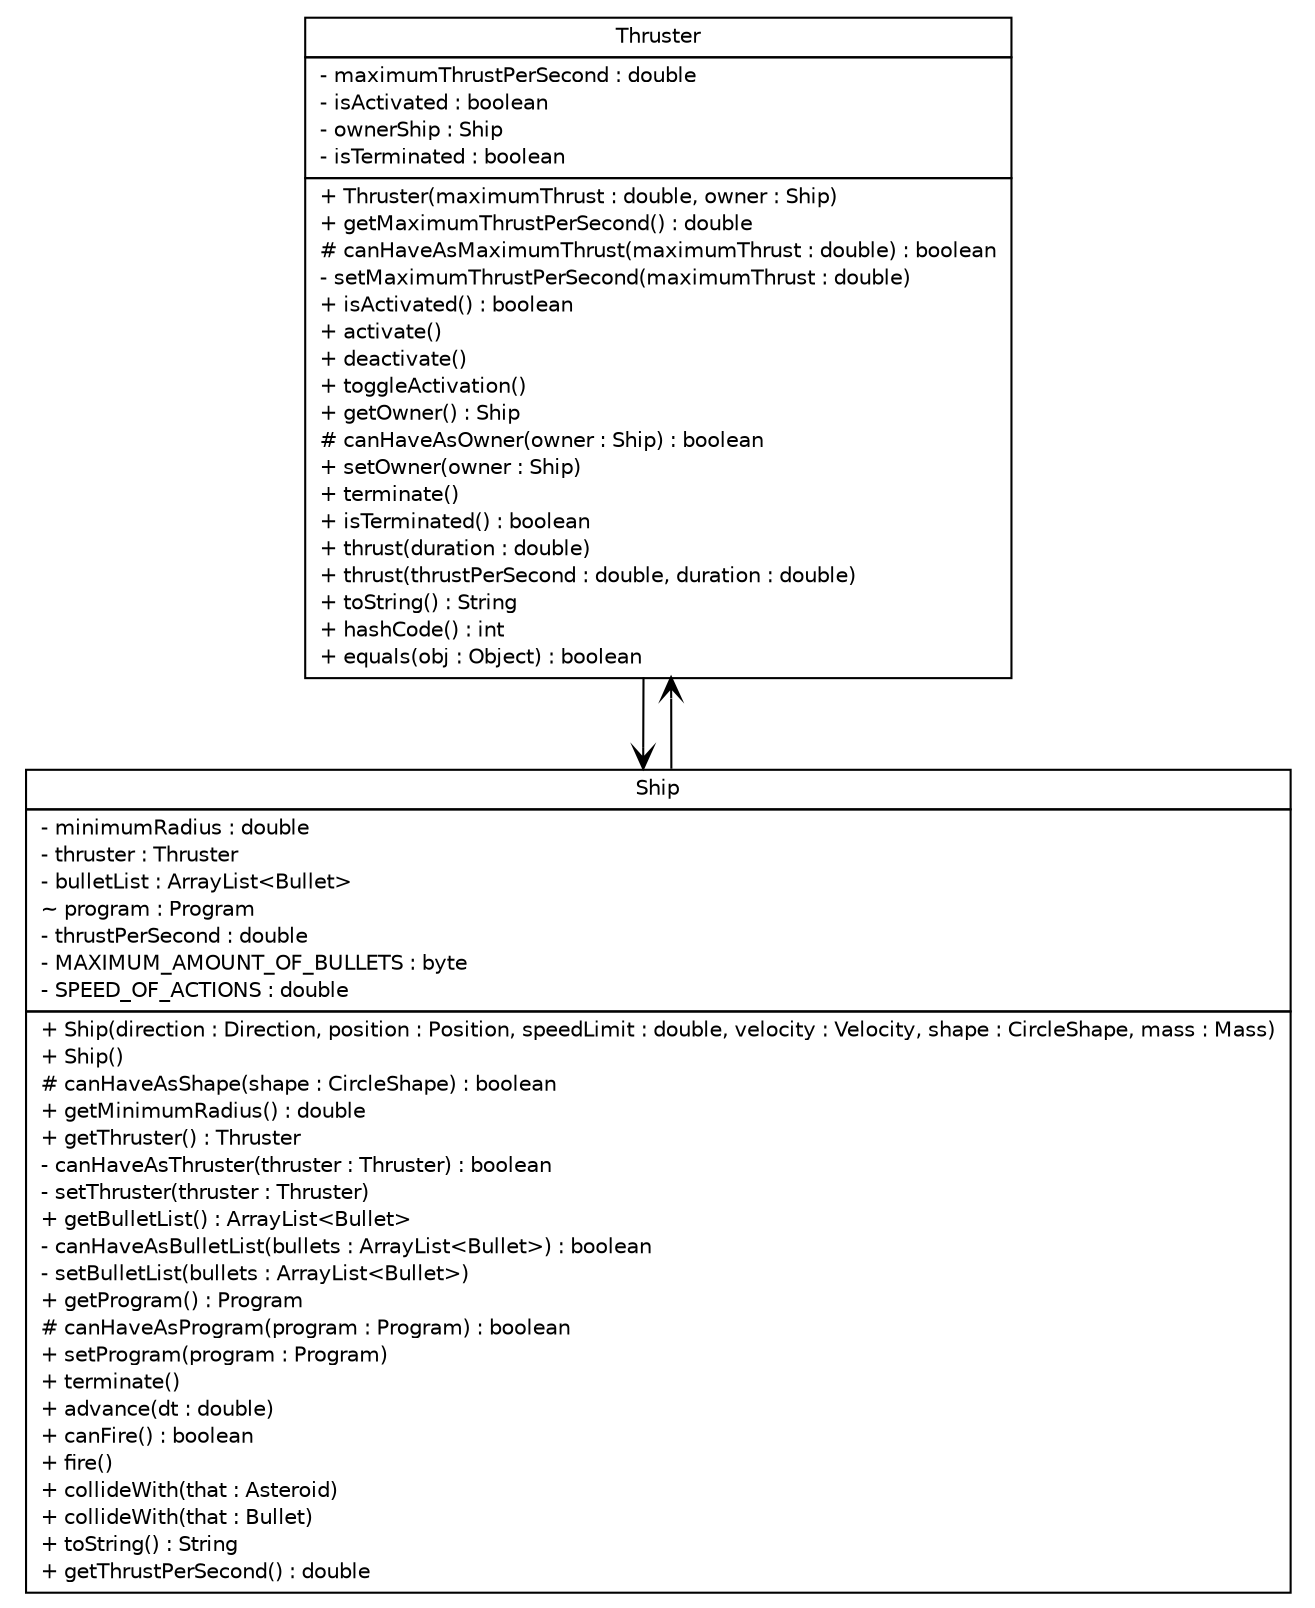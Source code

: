 #!/usr/local/bin/dot
#
# Class diagram 
# Generated by UMLGraph version R5_6 (http://www.umlgraph.org/)
#

digraph G {
	edge [fontname="Helvetica",fontsize=10,labelfontname="Helvetica",labelfontsize=10];
	node [fontname="Helvetica",fontsize=10,shape=plaintext];
	nodesep=0.25;
	ranksep=0.5;
	// world.entity.ship.Thruster
	c1983 [label=<<table title="world.entity.ship.Thruster" border="0" cellborder="1" cellspacing="0" cellpadding="2" port="p" href="./Thruster.html">
		<tr><td><table border="0" cellspacing="0" cellpadding="1">
<tr><td align="center" balign="center"> Thruster </td></tr>
		</table></td></tr>
		<tr><td><table border="0" cellspacing="0" cellpadding="1">
<tr><td align="left" balign="left"> - maximumThrustPerSecond : double </td></tr>
<tr><td align="left" balign="left"> - isActivated : boolean </td></tr>
<tr><td align="left" balign="left"> - ownerShip : Ship </td></tr>
<tr><td align="left" balign="left"> - isTerminated : boolean </td></tr>
		</table></td></tr>
		<tr><td><table border="0" cellspacing="0" cellpadding="1">
<tr><td align="left" balign="left"> + Thruster(maximumThrust : double, owner : Ship) </td></tr>
<tr><td align="left" balign="left"> + getMaximumThrustPerSecond() : double </td></tr>
<tr><td align="left" balign="left"> # canHaveAsMaximumThrust(maximumThrust : double) : boolean </td></tr>
<tr><td align="left" balign="left"> - setMaximumThrustPerSecond(maximumThrust : double) </td></tr>
<tr><td align="left" balign="left"> + isActivated() : boolean </td></tr>
<tr><td align="left" balign="left"> + activate() </td></tr>
<tr><td align="left" balign="left"> + deactivate() </td></tr>
<tr><td align="left" balign="left"> + toggleActivation() </td></tr>
<tr><td align="left" balign="left"> + getOwner() : Ship </td></tr>
<tr><td align="left" balign="left"> # canHaveAsOwner(owner : Ship) : boolean </td></tr>
<tr><td align="left" balign="left"> + setOwner(owner : Ship) </td></tr>
<tr><td align="left" balign="left"> + terminate() </td></tr>
<tr><td align="left" balign="left"> + isTerminated() : boolean </td></tr>
<tr><td align="left" balign="left"> + thrust(duration : double) </td></tr>
<tr><td align="left" balign="left"> + thrust(thrustPerSecond : double, duration : double) </td></tr>
<tr><td align="left" balign="left"> + toString() : String </td></tr>
<tr><td align="left" balign="left"> + hashCode() : int </td></tr>
<tr><td align="left" balign="left"> + equals(obj : Object) : boolean </td></tr>
		</table></td></tr>
		</table>>, URL="./Thruster.html", fontname="Helvetica", fontcolor="black", fontsize=10.0];
	// world.entity.ship.Ship
	c1984 [label=<<table title="world.entity.ship.Ship" border="0" cellborder="1" cellspacing="0" cellpadding="2" port="p" href="./Ship.html">
		<tr><td><table border="0" cellspacing="0" cellpadding="1">
<tr><td align="center" balign="center"> Ship </td></tr>
		</table></td></tr>
		<tr><td><table border="0" cellspacing="0" cellpadding="1">
<tr><td align="left" balign="left"> - minimumRadius : double </td></tr>
<tr><td align="left" balign="left"> - thruster : Thruster </td></tr>
<tr><td align="left" balign="left"> - bulletList : ArrayList&lt;Bullet&gt; </td></tr>
<tr><td align="left" balign="left"> ~ program : Program </td></tr>
<tr><td align="left" balign="left"> - thrustPerSecond : double </td></tr>
<tr><td align="left" balign="left"> - MAXIMUM_AMOUNT_OF_BULLETS : byte </td></tr>
<tr><td align="left" balign="left"> - SPEED_OF_ACTIONS : double </td></tr>
		</table></td></tr>
		<tr><td><table border="0" cellspacing="0" cellpadding="1">
<tr><td align="left" balign="left"> + Ship(direction : Direction, position : Position, speedLimit : double, velocity : Velocity, shape : CircleShape, mass : Mass) </td></tr>
<tr><td align="left" balign="left"> + Ship() </td></tr>
<tr><td align="left" balign="left"> # canHaveAsShape(shape : CircleShape) : boolean </td></tr>
<tr><td align="left" balign="left"> + getMinimumRadius() : double </td></tr>
<tr><td align="left" balign="left"> + getThruster() : Thruster </td></tr>
<tr><td align="left" balign="left"> - canHaveAsThruster(thruster : Thruster) : boolean </td></tr>
<tr><td align="left" balign="left"> - setThruster(thruster : Thruster) </td></tr>
<tr><td align="left" balign="left"> + getBulletList() : ArrayList&lt;Bullet&gt; </td></tr>
<tr><td align="left" balign="left"> - canHaveAsBulletList(bullets : ArrayList&lt;Bullet&gt;) : boolean </td></tr>
<tr><td align="left" balign="left"> - setBulletList(bullets : ArrayList&lt;Bullet&gt;) </td></tr>
<tr><td align="left" balign="left"> + getProgram() : Program </td></tr>
<tr><td align="left" balign="left"> # canHaveAsProgram(program : Program) : boolean </td></tr>
<tr><td align="left" balign="left"> + setProgram(program : Program) </td></tr>
<tr><td align="left" balign="left"> + terminate() </td></tr>
<tr><td align="left" balign="left"> + advance(dt : double) </td></tr>
<tr><td align="left" balign="left"> + canFire() : boolean </td></tr>
<tr><td align="left" balign="left"> + fire() </td></tr>
<tr><td align="left" balign="left"> + collideWith(that : Asteroid) </td></tr>
<tr><td align="left" balign="left"> + collideWith(that : Bullet) </td></tr>
<tr><td align="left" balign="left"> + toString() : String </td></tr>
<tr><td align="left" balign="left"> + getThrustPerSecond() : double </td></tr>
		</table></td></tr>
		</table>>, URL="./Ship.html", fontname="Helvetica", fontcolor="black", fontsize=10.0];
	// world.entity.ship.Thruster NAVASSOC world.entity.ship.Ship
	c1983:p -> c1984:p [taillabel="", label="", headlabel="", fontname="Helvetica", fontcolor="black", fontsize=10.0, color="black", arrowhead=open];
	// world.entity.ship.Ship NAVASSOC world.entity.ship.Thruster
	c1984:p -> c1983:p [taillabel="", label="", headlabel="", fontname="Helvetica", fontcolor="black", fontsize=10.0, color="black", arrowhead=open];
}

